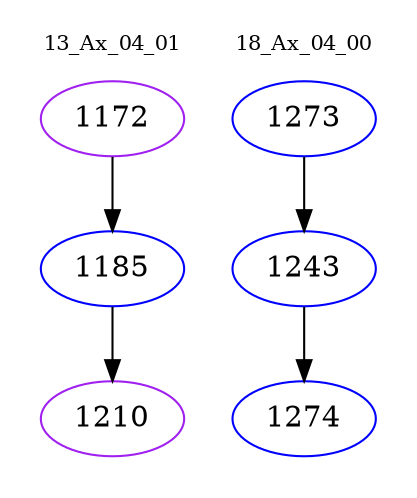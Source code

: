 digraph{
subgraph cluster_0 {
color = white
label = "13_Ax_04_01";
fontsize=10;
T0_1172 [label="1172", color="purple"]
T0_1172 -> T0_1185 [color="black"]
T0_1185 [label="1185", color="blue"]
T0_1185 -> T0_1210 [color="black"]
T0_1210 [label="1210", color="purple"]
}
subgraph cluster_1 {
color = white
label = "18_Ax_04_00";
fontsize=10;
T1_1273 [label="1273", color="blue"]
T1_1273 -> T1_1243 [color="black"]
T1_1243 [label="1243", color="blue"]
T1_1243 -> T1_1274 [color="black"]
T1_1274 [label="1274", color="blue"]
}
}
